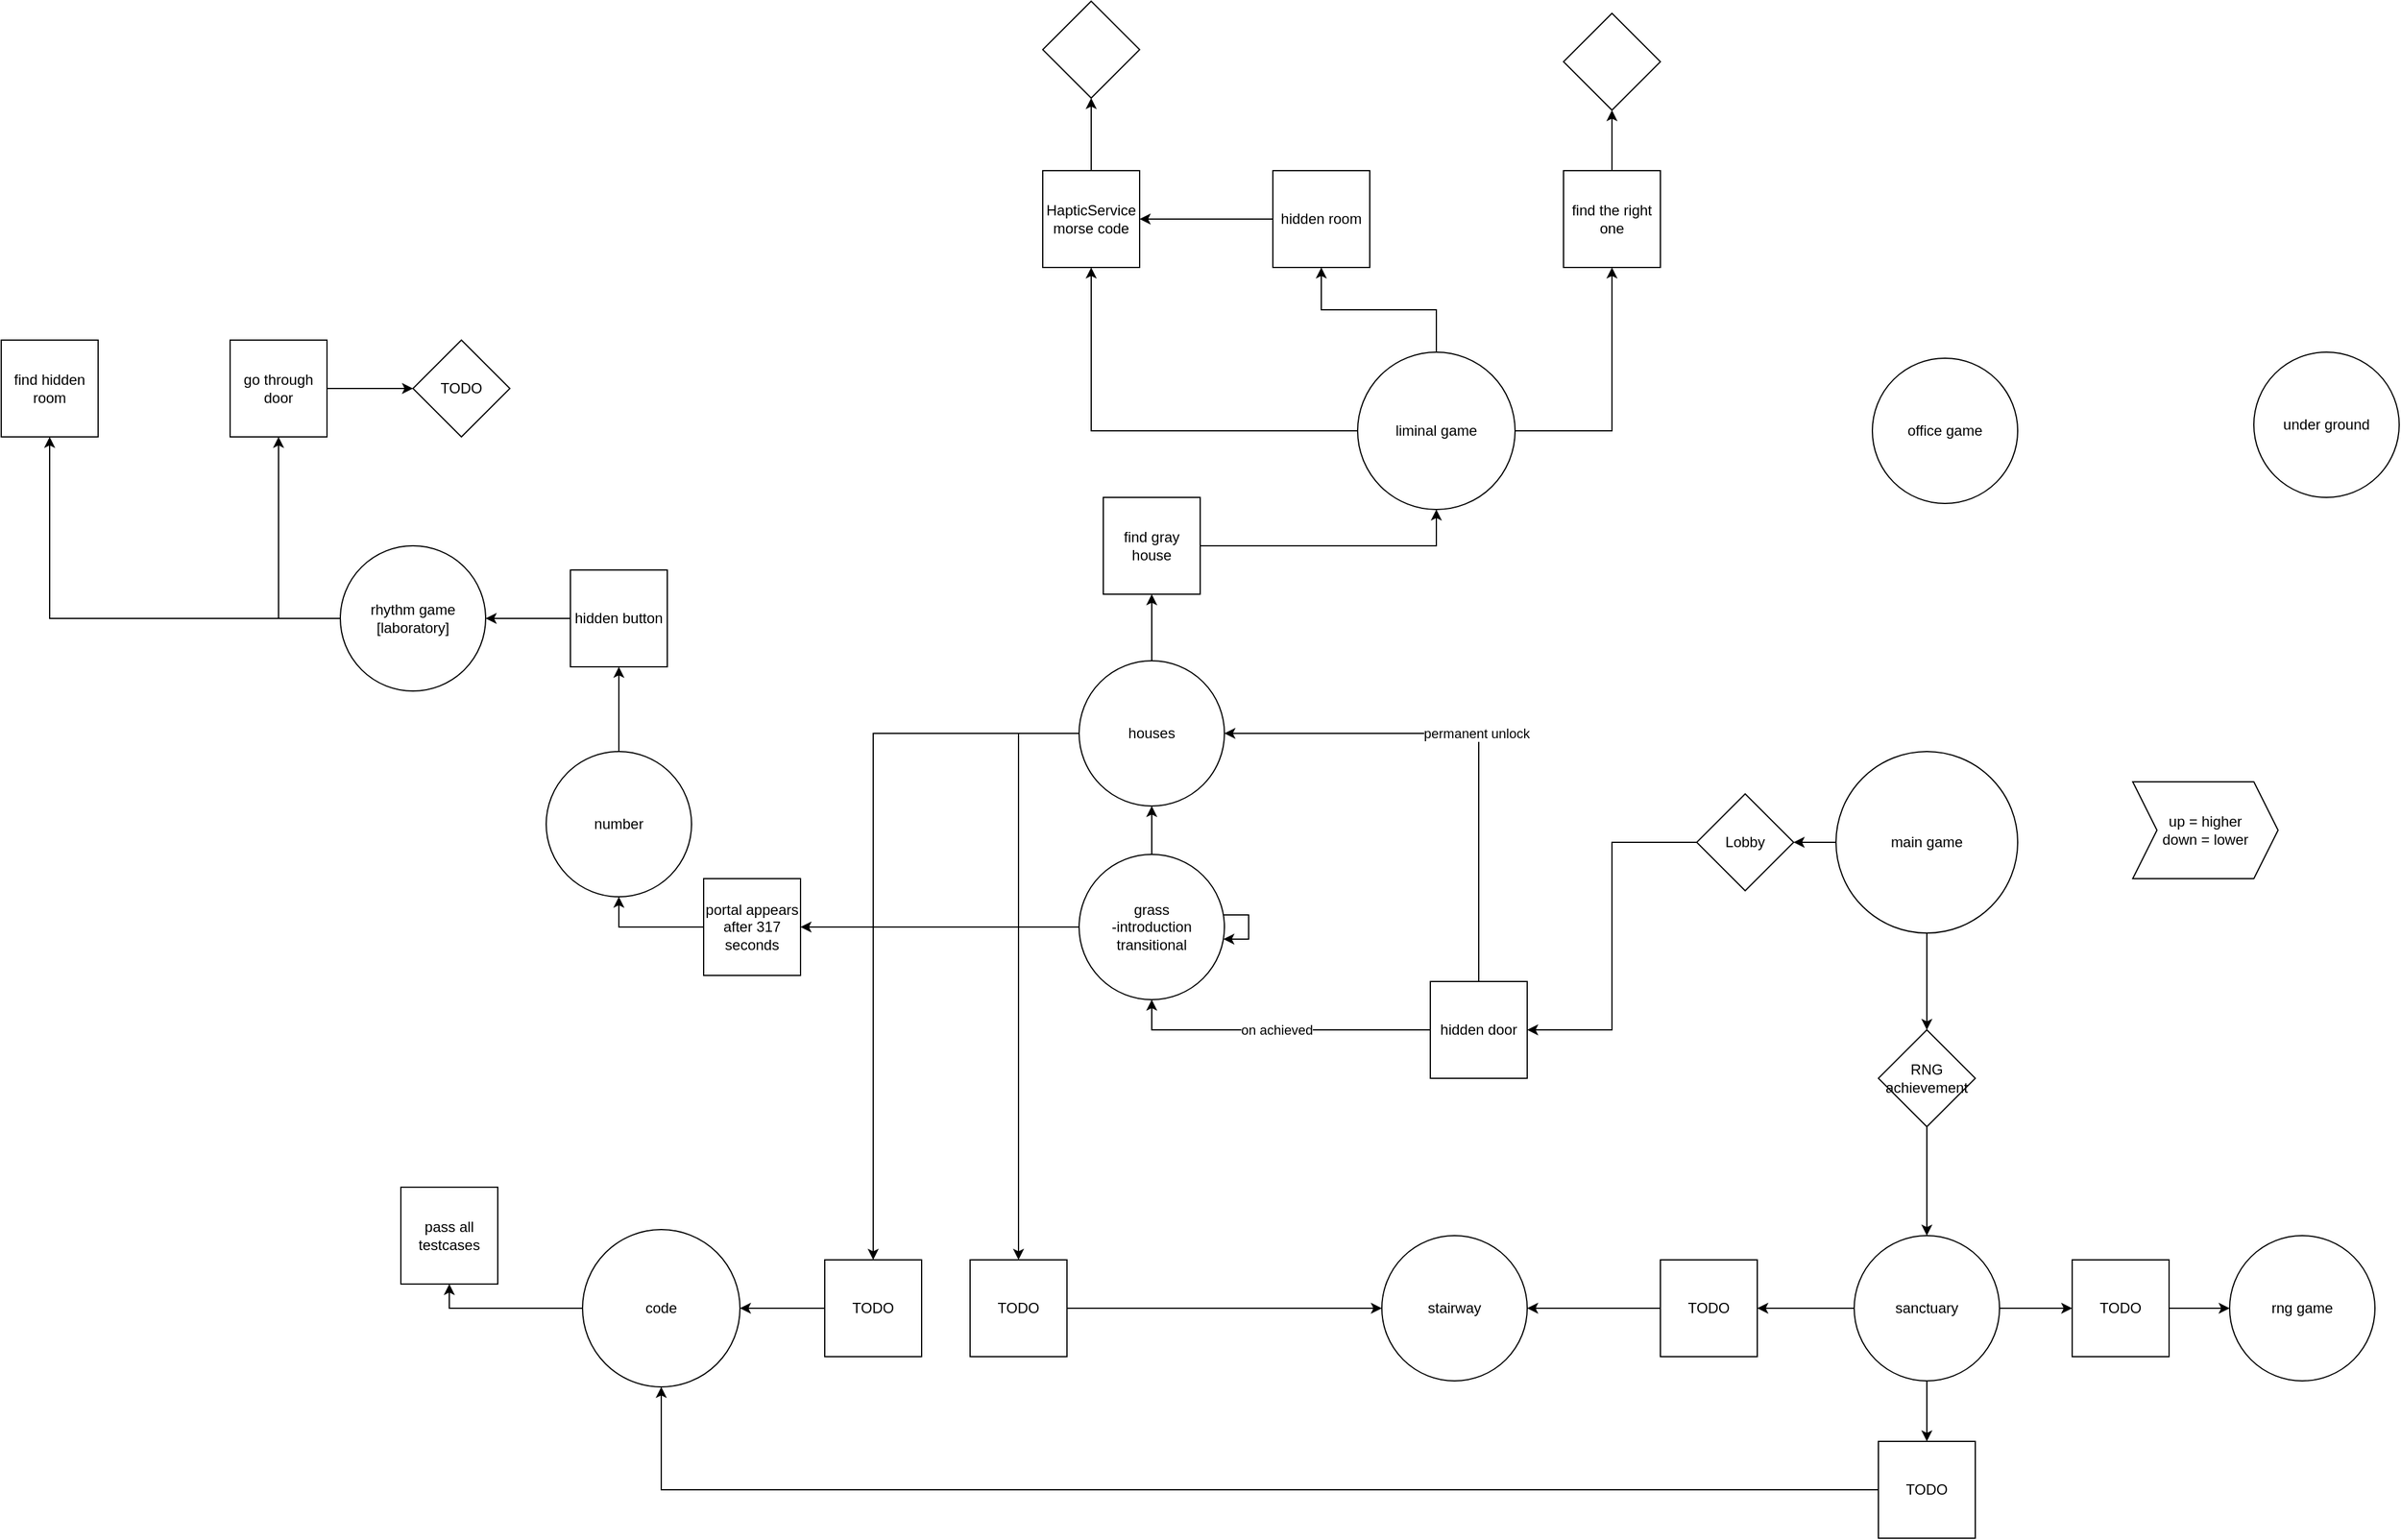 <mxfile version="26.0.9">
  <diagram name="Page-1" id="fYQZJ73oMIkXafzaHs47">
    <mxGraphModel dx="3696" dy="1082" grid="1" gridSize="10" guides="1" tooltips="1" connect="1" arrows="1" fold="1" page="1" pageScale="1" pageWidth="850" pageHeight="1100" math="0" shadow="0">
      <root>
        <mxCell id="0" />
        <mxCell id="1" parent="0" />
        <mxCell id="40_9agr5lFbdQfwyVmEH-2" style="edgeStyle=orthogonalEdgeStyle;rounded=0;orthogonalLoop=1;jettySize=auto;html=1;entryX=1;entryY=0.5;entryDx=0;entryDy=0;" parent="1" source="7P22xFa-1Do2rENwZ2aG-1" target="40_9agr5lFbdQfwyVmEH-1" edge="1">
          <mxGeometry relative="1" as="geometry" />
        </mxCell>
        <mxCell id="bef30Pqb4_LW5YdUI_e_-5" style="edgeStyle=orthogonalEdgeStyle;rounded=0;orthogonalLoop=1;jettySize=auto;html=1;entryX=0.5;entryY=0;entryDx=0;entryDy=0;" parent="1" source="7P22xFa-1Do2rENwZ2aG-1" target="bef30Pqb4_LW5YdUI_e_-3" edge="1">
          <mxGeometry relative="1" as="geometry" />
        </mxCell>
        <mxCell id="7P22xFa-1Do2rENwZ2aG-1" value="main game" style="ellipse;whiteSpace=wrap;html=1;aspect=fixed;" parent="1" vertex="1">
          <mxGeometry x="275" y="700" width="150" height="150" as="geometry" />
        </mxCell>
        <mxCell id="7P22xFa-1Do2rENwZ2aG-2" style="edgeStyle=orthogonalEdgeStyle;rounded=0;orthogonalLoop=1;jettySize=auto;html=1;entryX=0.5;entryY=1;entryDx=0;entryDy=0;" parent="1" source="7P22xFa-1Do2rENwZ2aG-4" target="7P22xFa-1Do2rENwZ2aG-7" edge="1">
          <mxGeometry relative="1" as="geometry" />
        </mxCell>
        <mxCell id="7P22xFa-1Do2rENwZ2aG-3" style="edgeStyle=orthogonalEdgeStyle;rounded=0;orthogonalLoop=1;jettySize=auto;html=1;entryX=0.5;entryY=1;entryDx=0;entryDy=0;" parent="1" source="7P22xFa-1Do2rENwZ2aG-4" target="7P22xFa-1Do2rENwZ2aG-6" edge="1">
          <mxGeometry relative="1" as="geometry" />
        </mxCell>
        <mxCell id="7P22xFa-1Do2rENwZ2aG-4" value="rhythm game&lt;div&gt;[laboratory]&lt;/div&gt;" style="ellipse;whiteSpace=wrap;html=1;aspect=fixed;" parent="1" vertex="1">
          <mxGeometry x="-960" y="530" width="120" height="120" as="geometry" />
        </mxCell>
        <mxCell id="7P22xFa-1Do2rENwZ2aG-5" style="edgeStyle=orthogonalEdgeStyle;rounded=0;orthogonalLoop=1;jettySize=auto;html=1;entryX=0;entryY=0.5;entryDx=0;entryDy=0;" parent="1" source="7P22xFa-1Do2rENwZ2aG-6" target="7P22xFa-1Do2rENwZ2aG-8" edge="1">
          <mxGeometry relative="1" as="geometry" />
        </mxCell>
        <mxCell id="7P22xFa-1Do2rENwZ2aG-6" value="go through door" style="whiteSpace=wrap;html=1;aspect=fixed;" parent="1" vertex="1">
          <mxGeometry x="-1051" y="360" width="80" height="80" as="geometry" />
        </mxCell>
        <mxCell id="7P22xFa-1Do2rENwZ2aG-7" value="find hidden room" style="whiteSpace=wrap;html=1;aspect=fixed;" parent="1" vertex="1">
          <mxGeometry x="-1240" y="360" width="80" height="80" as="geometry" />
        </mxCell>
        <mxCell id="7P22xFa-1Do2rENwZ2aG-8" value="TODO" style="rhombus;whiteSpace=wrap;html=1;" parent="1" vertex="1">
          <mxGeometry x="-900" y="360" width="80" height="80" as="geometry" />
        </mxCell>
        <mxCell id="tLoO12EszDfs0GISzFGX-3" style="edgeStyle=orthogonalEdgeStyle;rounded=0;orthogonalLoop=1;jettySize=auto;html=1;entryX=0.5;entryY=1;entryDx=0;entryDy=0;" parent="1" source="tLoO12EszDfs0GISzFGX-1" target="tLoO12EszDfs0GISzFGX-2" edge="1">
          <mxGeometry relative="1" as="geometry" />
        </mxCell>
        <mxCell id="tLoO12EszDfs0GISzFGX-13" style="edgeStyle=orthogonalEdgeStyle;rounded=0;orthogonalLoop=1;jettySize=auto;html=1;entryX=0.5;entryY=1;entryDx=0;entryDy=0;" parent="1" source="tLoO12EszDfs0GISzFGX-1" target="tLoO12EszDfs0GISzFGX-12" edge="1">
          <mxGeometry relative="1" as="geometry" />
        </mxCell>
        <mxCell id="tLoO12EszDfs0GISzFGX-15" style="edgeStyle=orthogonalEdgeStyle;rounded=0;orthogonalLoop=1;jettySize=auto;html=1;entryX=0.5;entryY=1;entryDx=0;entryDy=0;" parent="1" source="tLoO12EszDfs0GISzFGX-1" target="tLoO12EszDfs0GISzFGX-14" edge="1">
          <mxGeometry relative="1" as="geometry" />
        </mxCell>
        <mxCell id="tLoO12EszDfs0GISzFGX-1" value="liminal game" style="ellipse;whiteSpace=wrap;html=1;aspect=fixed;" parent="1" vertex="1">
          <mxGeometry x="-120" y="370" width="130" height="130" as="geometry" />
        </mxCell>
        <mxCell id="tLoO12EszDfs0GISzFGX-11" style="edgeStyle=orthogonalEdgeStyle;rounded=0;orthogonalLoop=1;jettySize=auto;html=1;entryX=0.5;entryY=1;entryDx=0;entryDy=0;" parent="1" source="tLoO12EszDfs0GISzFGX-2" target="tLoO12EszDfs0GISzFGX-9" edge="1">
          <mxGeometry relative="1" as="geometry" />
        </mxCell>
        <mxCell id="tLoO12EszDfs0GISzFGX-2" value="find the right one" style="whiteSpace=wrap;html=1;aspect=fixed;" parent="1" vertex="1">
          <mxGeometry x="50" y="220" width="80" height="80" as="geometry" />
        </mxCell>
        <mxCell id="tLoO12EszDfs0GISzFGX-9" value="" style="rhombus;whiteSpace=wrap;html=1;" parent="1" vertex="1">
          <mxGeometry x="50" y="90" width="80" height="80" as="geometry" />
        </mxCell>
        <mxCell id="tLoO12EszDfs0GISzFGX-18" style="edgeStyle=orthogonalEdgeStyle;rounded=0;orthogonalLoop=1;jettySize=auto;html=1;entryX=0.5;entryY=1;entryDx=0;entryDy=0;" parent="1" source="tLoO12EszDfs0GISzFGX-12" target="tLoO12EszDfs0GISzFGX-17" edge="1">
          <mxGeometry relative="1" as="geometry" />
        </mxCell>
        <mxCell id="tLoO12EszDfs0GISzFGX-12" value="HapticService morse code" style="whiteSpace=wrap;html=1;aspect=fixed;" parent="1" vertex="1">
          <mxGeometry x="-380" y="220" width="80" height="80" as="geometry" />
        </mxCell>
        <mxCell id="tLoO12EszDfs0GISzFGX-16" style="edgeStyle=orthogonalEdgeStyle;rounded=0;orthogonalLoop=1;jettySize=auto;html=1;entryX=1;entryY=0.5;entryDx=0;entryDy=0;" parent="1" source="tLoO12EszDfs0GISzFGX-14" target="tLoO12EszDfs0GISzFGX-12" edge="1">
          <mxGeometry relative="1" as="geometry" />
        </mxCell>
        <mxCell id="tLoO12EszDfs0GISzFGX-14" value="hidden room" style="whiteSpace=wrap;html=1;aspect=fixed;" parent="1" vertex="1">
          <mxGeometry x="-190" y="220" width="80" height="80" as="geometry" />
        </mxCell>
        <mxCell id="tLoO12EszDfs0GISzFGX-17" value="" style="rhombus;whiteSpace=wrap;html=1;" parent="1" vertex="1">
          <mxGeometry x="-380" y="80" width="80" height="80" as="geometry" />
        </mxCell>
        <mxCell id="rUZpT8gMvZdqyoL4Yf5B-1" value="office game" style="ellipse;whiteSpace=wrap;html=1;aspect=fixed;" parent="1" vertex="1">
          <mxGeometry x="305" y="375" width="120" height="120" as="geometry" />
        </mxCell>
        <mxCell id="rUZpT8gMvZdqyoL4Yf5B-2" value="under ground" style="ellipse;whiteSpace=wrap;html=1;aspect=fixed;" parent="1" vertex="1">
          <mxGeometry x="620" y="370" width="120" height="120" as="geometry" />
        </mxCell>
        <mxCell id="bZuCy6kxZnskoz6Vj89Y-8" style="edgeStyle=orthogonalEdgeStyle;rounded=0;orthogonalLoop=1;jettySize=auto;html=1;entryX=0.5;entryY=1;entryDx=0;entryDy=0;" parent="1" source="bZuCy6kxZnskoz6Vj89Y-1" target="bZuCy6kxZnskoz6Vj89Y-7" edge="1">
          <mxGeometry relative="1" as="geometry" />
        </mxCell>
        <mxCell id="bef30Pqb4_LW5YdUI_e_-9" style="edgeStyle=orthogonalEdgeStyle;rounded=0;orthogonalLoop=1;jettySize=auto;html=1;" parent="1" source="bZuCy6kxZnskoz6Vj89Y-1" target="bef30Pqb4_LW5YdUI_e_-8" edge="1">
          <mxGeometry relative="1" as="geometry" />
        </mxCell>
        <mxCell id="bZuCy6kxZnskoz6Vj89Y-1" value="grass&lt;div&gt;-introduction transitional&lt;/div&gt;" style="ellipse;whiteSpace=wrap;html=1;aspect=fixed;" parent="1" vertex="1">
          <mxGeometry x="-350" y="785" width="120" height="120" as="geometry" />
        </mxCell>
        <mxCell id="bZuCy6kxZnskoz6Vj89Y-2" value="stairway" style="ellipse;whiteSpace=wrap;html=1;aspect=fixed;" parent="1" vertex="1">
          <mxGeometry x="-100" y="1100" width="120" height="120" as="geometry" />
        </mxCell>
        <mxCell id="bZuCy6kxZnskoz6Vj89Y-3" value="rng game" style="ellipse;whiteSpace=wrap;html=1;aspect=fixed;" parent="1" vertex="1">
          <mxGeometry x="600" y="1100" width="120" height="120" as="geometry" />
        </mxCell>
        <mxCell id="bZuCy6kxZnskoz6Vj89Y-6" style="edgeStyle=orthogonalEdgeStyle;rounded=0;orthogonalLoop=1;jettySize=auto;html=1;entryX=0.5;entryY=1;entryDx=0;entryDy=0;" parent="1" source="bZuCy6kxZnskoz6Vj89Y-4" target="bZuCy6kxZnskoz6Vj89Y-5" edge="1">
          <mxGeometry relative="1" as="geometry" />
        </mxCell>
        <mxCell id="bZuCy6kxZnskoz6Vj89Y-4" value="number" style="ellipse;whiteSpace=wrap;html=1;aspect=fixed;" parent="1" vertex="1">
          <mxGeometry x="-790" y="700" width="120" height="120" as="geometry" />
        </mxCell>
        <mxCell id="bef30Pqb4_LW5YdUI_e_-18" style="edgeStyle=orthogonalEdgeStyle;rounded=0;orthogonalLoop=1;jettySize=auto;html=1;entryX=1;entryY=0.5;entryDx=0;entryDy=0;" parent="1" source="bZuCy6kxZnskoz6Vj89Y-5" target="7P22xFa-1Do2rENwZ2aG-4" edge="1">
          <mxGeometry relative="1" as="geometry" />
        </mxCell>
        <mxCell id="bZuCy6kxZnskoz6Vj89Y-5" value="hidden button" style="whiteSpace=wrap;html=1;aspect=fixed;" parent="1" vertex="1">
          <mxGeometry x="-770" y="550" width="80" height="80" as="geometry" />
        </mxCell>
        <mxCell id="bZuCy6kxZnskoz6Vj89Y-10" style="edgeStyle=orthogonalEdgeStyle;rounded=0;orthogonalLoop=1;jettySize=auto;html=1;entryX=0.5;entryY=1;entryDx=0;entryDy=0;" parent="1" source="bZuCy6kxZnskoz6Vj89Y-7" target="bZuCy6kxZnskoz6Vj89Y-9" edge="1">
          <mxGeometry relative="1" as="geometry" />
        </mxCell>
        <mxCell id="bef30Pqb4_LW5YdUI_e_-15" style="edgeStyle=orthogonalEdgeStyle;rounded=0;orthogonalLoop=1;jettySize=auto;html=1;entryX=0.5;entryY=0;entryDx=0;entryDy=0;" parent="1" source="bZuCy6kxZnskoz6Vj89Y-7" target="bef30Pqb4_LW5YdUI_e_-14" edge="1">
          <mxGeometry relative="1" as="geometry" />
        </mxCell>
        <mxCell id="bef30Pqb4_LW5YdUI_e_-24" style="edgeStyle=orthogonalEdgeStyle;rounded=0;orthogonalLoop=1;jettySize=auto;html=1;entryX=0.5;entryY=0;entryDx=0;entryDy=0;" parent="1" source="bZuCy6kxZnskoz6Vj89Y-7" target="bef30Pqb4_LW5YdUI_e_-23" edge="1">
          <mxGeometry relative="1" as="geometry" />
        </mxCell>
        <mxCell id="bZuCy6kxZnskoz6Vj89Y-7" value="houses" style="ellipse;whiteSpace=wrap;html=1;aspect=fixed;" parent="1" vertex="1">
          <mxGeometry x="-350" y="625" width="120" height="120" as="geometry" />
        </mxCell>
        <mxCell id="bZuCy6kxZnskoz6Vj89Y-11" style="edgeStyle=orthogonalEdgeStyle;rounded=0;orthogonalLoop=1;jettySize=auto;html=1;entryX=0.5;entryY=1;entryDx=0;entryDy=0;" parent="1" source="bZuCy6kxZnskoz6Vj89Y-9" target="tLoO12EszDfs0GISzFGX-1" edge="1">
          <mxGeometry relative="1" as="geometry" />
        </mxCell>
        <mxCell id="bZuCy6kxZnskoz6Vj89Y-9" value="find gray house" style="whiteSpace=wrap;html=1;aspect=fixed;" parent="1" vertex="1">
          <mxGeometry x="-330" y="490" width="80" height="80" as="geometry" />
        </mxCell>
        <mxCell id="8WPXPxCYkLMQzD_tVZlH-3" style="edgeStyle=orthogonalEdgeStyle;rounded=0;orthogonalLoop=1;jettySize=auto;html=1;entryX=0.5;entryY=1;entryDx=0;entryDy=0;" parent="1" source="8WPXPxCYkLMQzD_tVZlH-1" target="8WPXPxCYkLMQzD_tVZlH-2" edge="1">
          <mxGeometry relative="1" as="geometry" />
        </mxCell>
        <mxCell id="8WPXPxCYkLMQzD_tVZlH-1" value="code" style="ellipse;whiteSpace=wrap;html=1;aspect=fixed;" parent="1" vertex="1">
          <mxGeometry x="-760" y="1095" width="130" height="130" as="geometry" />
        </mxCell>
        <mxCell id="8WPXPxCYkLMQzD_tVZlH-2" value="pass all testcases" style="whiteSpace=wrap;html=1;aspect=fixed;" parent="1" vertex="1">
          <mxGeometry x="-910" y="1060" width="80" height="80" as="geometry" />
        </mxCell>
        <mxCell id="40_9agr5lFbdQfwyVmEH-4" style="edgeStyle=orthogonalEdgeStyle;rounded=0;orthogonalLoop=1;jettySize=auto;html=1;entryX=1;entryY=0.5;entryDx=0;entryDy=0;" parent="1" source="40_9agr5lFbdQfwyVmEH-1" target="40_9agr5lFbdQfwyVmEH-3" edge="1">
          <mxGeometry relative="1" as="geometry" />
        </mxCell>
        <mxCell id="40_9agr5lFbdQfwyVmEH-1" value="Lobby" style="rhombus;whiteSpace=wrap;html=1;" parent="1" vertex="1">
          <mxGeometry x="160" y="735" width="80" height="80" as="geometry" />
        </mxCell>
        <mxCell id="40_9agr5lFbdQfwyVmEH-5" value="on achieved" style="edgeStyle=orthogonalEdgeStyle;rounded=0;orthogonalLoop=1;jettySize=auto;html=1;entryX=0.5;entryY=1;entryDx=0;entryDy=0;" parent="1" source="40_9agr5lFbdQfwyVmEH-3" target="bZuCy6kxZnskoz6Vj89Y-1" edge="1">
          <mxGeometry relative="1" as="geometry" />
        </mxCell>
        <mxCell id="40_9agr5lFbdQfwyVmEH-6" value="permanent unlock" style="edgeStyle=orthogonalEdgeStyle;rounded=0;orthogonalLoop=1;jettySize=auto;html=1;entryX=1;entryY=0.5;entryDx=0;entryDy=0;" parent="1" source="40_9agr5lFbdQfwyVmEH-3" target="bZuCy6kxZnskoz6Vj89Y-7" edge="1">
          <mxGeometry relative="1" as="geometry">
            <Array as="points">
              <mxPoint x="-20" y="685" />
            </Array>
          </mxGeometry>
        </mxCell>
        <mxCell id="40_9agr5lFbdQfwyVmEH-3" value="hidden door" style="whiteSpace=wrap;html=1;aspect=fixed;" parent="1" vertex="1">
          <mxGeometry x="-60" y="890" width="80" height="80" as="geometry" />
        </mxCell>
        <mxCell id="bef30Pqb4_LW5YdUI_e_-12" style="edgeStyle=orthogonalEdgeStyle;rounded=0;orthogonalLoop=1;jettySize=auto;html=1;entryX=0;entryY=0.5;entryDx=0;entryDy=0;" parent="1" source="bef30Pqb4_LW5YdUI_e_-2" target="bef30Pqb4_LW5YdUI_e_-11" edge="1">
          <mxGeometry relative="1" as="geometry" />
        </mxCell>
        <mxCell id="bef30Pqb4_LW5YdUI_e_-21" style="edgeStyle=orthogonalEdgeStyle;rounded=0;orthogonalLoop=1;jettySize=auto;html=1;entryX=1;entryY=0.5;entryDx=0;entryDy=0;" parent="1" source="bef30Pqb4_LW5YdUI_e_-2" target="bef30Pqb4_LW5YdUI_e_-20" edge="1">
          <mxGeometry relative="1" as="geometry" />
        </mxCell>
        <mxCell id="bef30Pqb4_LW5YdUI_e_-28" style="edgeStyle=orthogonalEdgeStyle;rounded=0;orthogonalLoop=1;jettySize=auto;html=1;" parent="1" source="bef30Pqb4_LW5YdUI_e_-2" target="bef30Pqb4_LW5YdUI_e_-27" edge="1">
          <mxGeometry relative="1" as="geometry" />
        </mxCell>
        <mxCell id="bef30Pqb4_LW5YdUI_e_-2" value="sanctuary" style="ellipse;whiteSpace=wrap;html=1;aspect=fixed;" parent="1" vertex="1">
          <mxGeometry x="290" y="1100" width="120" height="120" as="geometry" />
        </mxCell>
        <mxCell id="bef30Pqb4_LW5YdUI_e_-6" style="edgeStyle=orthogonalEdgeStyle;rounded=0;orthogonalLoop=1;jettySize=auto;html=1;entryX=0.5;entryY=0;entryDx=0;entryDy=0;" parent="1" source="bef30Pqb4_LW5YdUI_e_-3" target="bef30Pqb4_LW5YdUI_e_-2" edge="1">
          <mxGeometry relative="1" as="geometry" />
        </mxCell>
        <mxCell id="bef30Pqb4_LW5YdUI_e_-3" value="RNG achievement" style="rhombus;whiteSpace=wrap;html=1;" parent="1" vertex="1">
          <mxGeometry x="310" y="930" width="80" height="80" as="geometry" />
        </mxCell>
        <mxCell id="bef30Pqb4_LW5YdUI_e_-7" style="edgeStyle=orthogonalEdgeStyle;rounded=0;orthogonalLoop=1;jettySize=auto;html=1;" parent="1" source="bZuCy6kxZnskoz6Vj89Y-1" target="bZuCy6kxZnskoz6Vj89Y-1" edge="1">
          <mxGeometry relative="1" as="geometry" />
        </mxCell>
        <mxCell id="bef30Pqb4_LW5YdUI_e_-10" style="edgeStyle=orthogonalEdgeStyle;rounded=0;orthogonalLoop=1;jettySize=auto;html=1;entryX=0.5;entryY=1;entryDx=0;entryDy=0;" parent="1" source="bef30Pqb4_LW5YdUI_e_-8" target="bZuCy6kxZnskoz6Vj89Y-4" edge="1">
          <mxGeometry relative="1" as="geometry" />
        </mxCell>
        <mxCell id="bef30Pqb4_LW5YdUI_e_-8" value="portal appears after 317 seconds" style="whiteSpace=wrap;html=1;aspect=fixed;" parent="1" vertex="1">
          <mxGeometry x="-660" y="805" width="80" height="80" as="geometry" />
        </mxCell>
        <mxCell id="bef30Pqb4_LW5YdUI_e_-13" style="edgeStyle=orthogonalEdgeStyle;rounded=0;orthogonalLoop=1;jettySize=auto;html=1;entryX=0;entryY=0.5;entryDx=0;entryDy=0;" parent="1" source="bef30Pqb4_LW5YdUI_e_-11" target="bZuCy6kxZnskoz6Vj89Y-3" edge="1">
          <mxGeometry relative="1" as="geometry" />
        </mxCell>
        <mxCell id="bef30Pqb4_LW5YdUI_e_-11" value="TODO" style="whiteSpace=wrap;html=1;aspect=fixed;" parent="1" vertex="1">
          <mxGeometry x="470" y="1120" width="80" height="80" as="geometry" />
        </mxCell>
        <mxCell id="bef30Pqb4_LW5YdUI_e_-16" style="edgeStyle=orthogonalEdgeStyle;rounded=0;orthogonalLoop=1;jettySize=auto;html=1;entryX=0;entryY=0.5;entryDx=0;entryDy=0;" parent="1" source="bef30Pqb4_LW5YdUI_e_-14" target="bZuCy6kxZnskoz6Vj89Y-2" edge="1">
          <mxGeometry relative="1" as="geometry" />
        </mxCell>
        <mxCell id="bef30Pqb4_LW5YdUI_e_-14" value="TODO" style="whiteSpace=wrap;html=1;aspect=fixed;" parent="1" vertex="1">
          <mxGeometry x="-440" y="1120" width="80" height="80" as="geometry" />
        </mxCell>
        <mxCell id="bef30Pqb4_LW5YdUI_e_-22" style="edgeStyle=orthogonalEdgeStyle;rounded=0;orthogonalLoop=1;jettySize=auto;html=1;entryX=1;entryY=0.5;entryDx=0;entryDy=0;" parent="1" source="bef30Pqb4_LW5YdUI_e_-20" target="bZuCy6kxZnskoz6Vj89Y-2" edge="1">
          <mxGeometry relative="1" as="geometry" />
        </mxCell>
        <mxCell id="bef30Pqb4_LW5YdUI_e_-20" value="TODO" style="whiteSpace=wrap;html=1;aspect=fixed;" parent="1" vertex="1">
          <mxGeometry x="130" y="1120" width="80" height="80" as="geometry" />
        </mxCell>
        <mxCell id="bef30Pqb4_LW5YdUI_e_-25" style="edgeStyle=orthogonalEdgeStyle;rounded=0;orthogonalLoop=1;jettySize=auto;html=1;entryX=1;entryY=0.5;entryDx=0;entryDy=0;" parent="1" source="bef30Pqb4_LW5YdUI_e_-23" target="8WPXPxCYkLMQzD_tVZlH-1" edge="1">
          <mxGeometry relative="1" as="geometry" />
        </mxCell>
        <mxCell id="bef30Pqb4_LW5YdUI_e_-23" value="TODO" style="whiteSpace=wrap;html=1;aspect=fixed;" parent="1" vertex="1">
          <mxGeometry x="-560" y="1120" width="80" height="80" as="geometry" />
        </mxCell>
        <mxCell id="bef30Pqb4_LW5YdUI_e_-29" style="edgeStyle=orthogonalEdgeStyle;rounded=0;orthogonalLoop=1;jettySize=auto;html=1;entryX=0.5;entryY=1;entryDx=0;entryDy=0;" parent="1" source="bef30Pqb4_LW5YdUI_e_-27" target="8WPXPxCYkLMQzD_tVZlH-1" edge="1">
          <mxGeometry relative="1" as="geometry" />
        </mxCell>
        <mxCell id="bef30Pqb4_LW5YdUI_e_-27" value="TODO" style="whiteSpace=wrap;html=1;aspect=fixed;" parent="1" vertex="1">
          <mxGeometry x="310" y="1270" width="80" height="80" as="geometry" />
        </mxCell>
        <mxCell id="bef30Pqb4_LW5YdUI_e_-30" value="up = higher&lt;div&gt;down = lower&lt;/div&gt;" style="shape=step;perimeter=stepPerimeter;whiteSpace=wrap;html=1;fixedSize=1;" parent="1" vertex="1">
          <mxGeometry x="520" y="725" width="120" height="80" as="geometry" />
        </mxCell>
      </root>
    </mxGraphModel>
  </diagram>
</mxfile>
